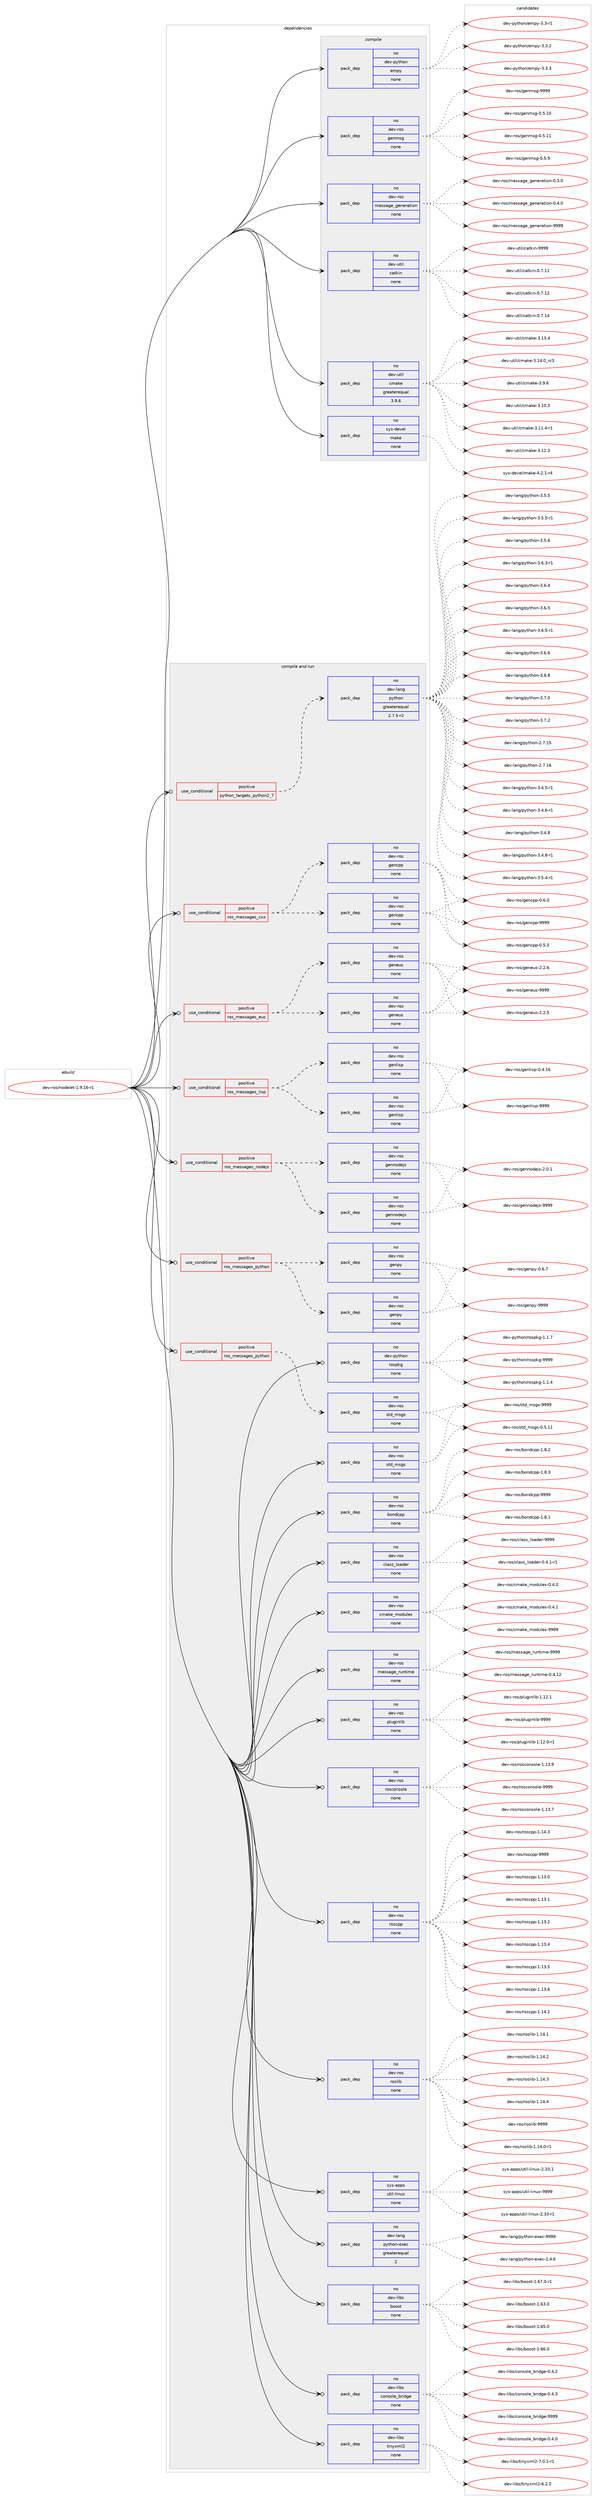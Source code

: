 digraph prolog {

# *************
# Graph options
# *************

newrank=true;
concentrate=true;
compound=true;
graph [rankdir=LR,fontname=Helvetica,fontsize=10,ranksep=1.5];#, ranksep=2.5, nodesep=0.2];
edge  [arrowhead=vee];
node  [fontname=Helvetica,fontsize=10];

# **********
# The ebuild
# **********

subgraph cluster_leftcol {
color=gray;
rank=same;
label=<<i>ebuild</i>>;
id [label="dev-ros/nodelet-1.9.16-r1", color=red, width=4, href="../dev-ros/nodelet-1.9.16-r1.svg"];
}

# ****************
# The dependencies
# ****************

subgraph cluster_midcol {
color=gray;
label=<<i>dependencies</i>>;
subgraph cluster_compile {
fillcolor="#eeeeee";
style=filled;
label=<<i>compile</i>>;
subgraph pack1048113 {
dependency1460694 [label=<<TABLE BORDER="0" CELLBORDER="1" CELLSPACING="0" CELLPADDING="4" WIDTH="220"><TR><TD ROWSPAN="6" CELLPADDING="30">pack_dep</TD></TR><TR><TD WIDTH="110">no</TD></TR><TR><TD>dev-python</TD></TR><TR><TD>empy</TD></TR><TR><TD>none</TD></TR><TR><TD></TD></TR></TABLE>>, shape=none, color=blue];
}
id:e -> dependency1460694:w [weight=20,style="solid",arrowhead="vee"];
subgraph pack1048114 {
dependency1460695 [label=<<TABLE BORDER="0" CELLBORDER="1" CELLSPACING="0" CELLPADDING="4" WIDTH="220"><TR><TD ROWSPAN="6" CELLPADDING="30">pack_dep</TD></TR><TR><TD WIDTH="110">no</TD></TR><TR><TD>dev-ros</TD></TR><TR><TD>genmsg</TD></TR><TR><TD>none</TD></TR><TR><TD></TD></TR></TABLE>>, shape=none, color=blue];
}
id:e -> dependency1460695:w [weight=20,style="solid",arrowhead="vee"];
subgraph pack1048115 {
dependency1460696 [label=<<TABLE BORDER="0" CELLBORDER="1" CELLSPACING="0" CELLPADDING="4" WIDTH="220"><TR><TD ROWSPAN="6" CELLPADDING="30">pack_dep</TD></TR><TR><TD WIDTH="110">no</TD></TR><TR><TD>dev-ros</TD></TR><TR><TD>message_generation</TD></TR><TR><TD>none</TD></TR><TR><TD></TD></TR></TABLE>>, shape=none, color=blue];
}
id:e -> dependency1460696:w [weight=20,style="solid",arrowhead="vee"];
subgraph pack1048116 {
dependency1460697 [label=<<TABLE BORDER="0" CELLBORDER="1" CELLSPACING="0" CELLPADDING="4" WIDTH="220"><TR><TD ROWSPAN="6" CELLPADDING="30">pack_dep</TD></TR><TR><TD WIDTH="110">no</TD></TR><TR><TD>dev-util</TD></TR><TR><TD>catkin</TD></TR><TR><TD>none</TD></TR><TR><TD></TD></TR></TABLE>>, shape=none, color=blue];
}
id:e -> dependency1460697:w [weight=20,style="solid",arrowhead="vee"];
subgraph pack1048117 {
dependency1460698 [label=<<TABLE BORDER="0" CELLBORDER="1" CELLSPACING="0" CELLPADDING="4" WIDTH="220"><TR><TD ROWSPAN="6" CELLPADDING="30">pack_dep</TD></TR><TR><TD WIDTH="110">no</TD></TR><TR><TD>dev-util</TD></TR><TR><TD>cmake</TD></TR><TR><TD>greaterequal</TD></TR><TR><TD>3.9.6</TD></TR></TABLE>>, shape=none, color=blue];
}
id:e -> dependency1460698:w [weight=20,style="solid",arrowhead="vee"];
subgraph pack1048118 {
dependency1460699 [label=<<TABLE BORDER="0" CELLBORDER="1" CELLSPACING="0" CELLPADDING="4" WIDTH="220"><TR><TD ROWSPAN="6" CELLPADDING="30">pack_dep</TD></TR><TR><TD WIDTH="110">no</TD></TR><TR><TD>sys-devel</TD></TR><TR><TD>make</TD></TR><TR><TD>none</TD></TR><TR><TD></TD></TR></TABLE>>, shape=none, color=blue];
}
id:e -> dependency1460699:w [weight=20,style="solid",arrowhead="vee"];
}
subgraph cluster_compileandrun {
fillcolor="#eeeeee";
style=filled;
label=<<i>compile and run</i>>;
subgraph cond389191 {
dependency1460700 [label=<<TABLE BORDER="0" CELLBORDER="1" CELLSPACING="0" CELLPADDING="4"><TR><TD ROWSPAN="3" CELLPADDING="10">use_conditional</TD></TR><TR><TD>positive</TD></TR><TR><TD>python_targets_python2_7</TD></TR></TABLE>>, shape=none, color=red];
subgraph pack1048119 {
dependency1460701 [label=<<TABLE BORDER="0" CELLBORDER="1" CELLSPACING="0" CELLPADDING="4" WIDTH="220"><TR><TD ROWSPAN="6" CELLPADDING="30">pack_dep</TD></TR><TR><TD WIDTH="110">no</TD></TR><TR><TD>dev-lang</TD></TR><TR><TD>python</TD></TR><TR><TD>greaterequal</TD></TR><TR><TD>2.7.5-r2</TD></TR></TABLE>>, shape=none, color=blue];
}
dependency1460700:e -> dependency1460701:w [weight=20,style="dashed",arrowhead="vee"];
}
id:e -> dependency1460700:w [weight=20,style="solid",arrowhead="odotvee"];
subgraph cond389192 {
dependency1460702 [label=<<TABLE BORDER="0" CELLBORDER="1" CELLSPACING="0" CELLPADDING="4"><TR><TD ROWSPAN="3" CELLPADDING="10">use_conditional</TD></TR><TR><TD>positive</TD></TR><TR><TD>ros_messages_cxx</TD></TR></TABLE>>, shape=none, color=red];
subgraph pack1048120 {
dependency1460703 [label=<<TABLE BORDER="0" CELLBORDER="1" CELLSPACING="0" CELLPADDING="4" WIDTH="220"><TR><TD ROWSPAN="6" CELLPADDING="30">pack_dep</TD></TR><TR><TD WIDTH="110">no</TD></TR><TR><TD>dev-ros</TD></TR><TR><TD>gencpp</TD></TR><TR><TD>none</TD></TR><TR><TD></TD></TR></TABLE>>, shape=none, color=blue];
}
dependency1460702:e -> dependency1460703:w [weight=20,style="dashed",arrowhead="vee"];
subgraph pack1048121 {
dependency1460704 [label=<<TABLE BORDER="0" CELLBORDER="1" CELLSPACING="0" CELLPADDING="4" WIDTH="220"><TR><TD ROWSPAN="6" CELLPADDING="30">pack_dep</TD></TR><TR><TD WIDTH="110">no</TD></TR><TR><TD>dev-ros</TD></TR><TR><TD>gencpp</TD></TR><TR><TD>none</TD></TR><TR><TD></TD></TR></TABLE>>, shape=none, color=blue];
}
dependency1460702:e -> dependency1460704:w [weight=20,style="dashed",arrowhead="vee"];
}
id:e -> dependency1460702:w [weight=20,style="solid",arrowhead="odotvee"];
subgraph cond389193 {
dependency1460705 [label=<<TABLE BORDER="0" CELLBORDER="1" CELLSPACING="0" CELLPADDING="4"><TR><TD ROWSPAN="3" CELLPADDING="10">use_conditional</TD></TR><TR><TD>positive</TD></TR><TR><TD>ros_messages_eus</TD></TR></TABLE>>, shape=none, color=red];
subgraph pack1048122 {
dependency1460706 [label=<<TABLE BORDER="0" CELLBORDER="1" CELLSPACING="0" CELLPADDING="4" WIDTH="220"><TR><TD ROWSPAN="6" CELLPADDING="30">pack_dep</TD></TR><TR><TD WIDTH="110">no</TD></TR><TR><TD>dev-ros</TD></TR><TR><TD>geneus</TD></TR><TR><TD>none</TD></TR><TR><TD></TD></TR></TABLE>>, shape=none, color=blue];
}
dependency1460705:e -> dependency1460706:w [weight=20,style="dashed",arrowhead="vee"];
subgraph pack1048123 {
dependency1460707 [label=<<TABLE BORDER="0" CELLBORDER="1" CELLSPACING="0" CELLPADDING="4" WIDTH="220"><TR><TD ROWSPAN="6" CELLPADDING="30">pack_dep</TD></TR><TR><TD WIDTH="110">no</TD></TR><TR><TD>dev-ros</TD></TR><TR><TD>geneus</TD></TR><TR><TD>none</TD></TR><TR><TD></TD></TR></TABLE>>, shape=none, color=blue];
}
dependency1460705:e -> dependency1460707:w [weight=20,style="dashed",arrowhead="vee"];
}
id:e -> dependency1460705:w [weight=20,style="solid",arrowhead="odotvee"];
subgraph cond389194 {
dependency1460708 [label=<<TABLE BORDER="0" CELLBORDER="1" CELLSPACING="0" CELLPADDING="4"><TR><TD ROWSPAN="3" CELLPADDING="10">use_conditional</TD></TR><TR><TD>positive</TD></TR><TR><TD>ros_messages_lisp</TD></TR></TABLE>>, shape=none, color=red];
subgraph pack1048124 {
dependency1460709 [label=<<TABLE BORDER="0" CELLBORDER="1" CELLSPACING="0" CELLPADDING="4" WIDTH="220"><TR><TD ROWSPAN="6" CELLPADDING="30">pack_dep</TD></TR><TR><TD WIDTH="110">no</TD></TR><TR><TD>dev-ros</TD></TR><TR><TD>genlisp</TD></TR><TR><TD>none</TD></TR><TR><TD></TD></TR></TABLE>>, shape=none, color=blue];
}
dependency1460708:e -> dependency1460709:w [weight=20,style="dashed",arrowhead="vee"];
subgraph pack1048125 {
dependency1460710 [label=<<TABLE BORDER="0" CELLBORDER="1" CELLSPACING="0" CELLPADDING="4" WIDTH="220"><TR><TD ROWSPAN="6" CELLPADDING="30">pack_dep</TD></TR><TR><TD WIDTH="110">no</TD></TR><TR><TD>dev-ros</TD></TR><TR><TD>genlisp</TD></TR><TR><TD>none</TD></TR><TR><TD></TD></TR></TABLE>>, shape=none, color=blue];
}
dependency1460708:e -> dependency1460710:w [weight=20,style="dashed",arrowhead="vee"];
}
id:e -> dependency1460708:w [weight=20,style="solid",arrowhead="odotvee"];
subgraph cond389195 {
dependency1460711 [label=<<TABLE BORDER="0" CELLBORDER="1" CELLSPACING="0" CELLPADDING="4"><TR><TD ROWSPAN="3" CELLPADDING="10">use_conditional</TD></TR><TR><TD>positive</TD></TR><TR><TD>ros_messages_nodejs</TD></TR></TABLE>>, shape=none, color=red];
subgraph pack1048126 {
dependency1460712 [label=<<TABLE BORDER="0" CELLBORDER="1" CELLSPACING="0" CELLPADDING="4" WIDTH="220"><TR><TD ROWSPAN="6" CELLPADDING="30">pack_dep</TD></TR><TR><TD WIDTH="110">no</TD></TR><TR><TD>dev-ros</TD></TR><TR><TD>gennodejs</TD></TR><TR><TD>none</TD></TR><TR><TD></TD></TR></TABLE>>, shape=none, color=blue];
}
dependency1460711:e -> dependency1460712:w [weight=20,style="dashed",arrowhead="vee"];
subgraph pack1048127 {
dependency1460713 [label=<<TABLE BORDER="0" CELLBORDER="1" CELLSPACING="0" CELLPADDING="4" WIDTH="220"><TR><TD ROWSPAN="6" CELLPADDING="30">pack_dep</TD></TR><TR><TD WIDTH="110">no</TD></TR><TR><TD>dev-ros</TD></TR><TR><TD>gennodejs</TD></TR><TR><TD>none</TD></TR><TR><TD></TD></TR></TABLE>>, shape=none, color=blue];
}
dependency1460711:e -> dependency1460713:w [weight=20,style="dashed",arrowhead="vee"];
}
id:e -> dependency1460711:w [weight=20,style="solid",arrowhead="odotvee"];
subgraph cond389196 {
dependency1460714 [label=<<TABLE BORDER="0" CELLBORDER="1" CELLSPACING="0" CELLPADDING="4"><TR><TD ROWSPAN="3" CELLPADDING="10">use_conditional</TD></TR><TR><TD>positive</TD></TR><TR><TD>ros_messages_python</TD></TR></TABLE>>, shape=none, color=red];
subgraph pack1048128 {
dependency1460715 [label=<<TABLE BORDER="0" CELLBORDER="1" CELLSPACING="0" CELLPADDING="4" WIDTH="220"><TR><TD ROWSPAN="6" CELLPADDING="30">pack_dep</TD></TR><TR><TD WIDTH="110">no</TD></TR><TR><TD>dev-ros</TD></TR><TR><TD>genpy</TD></TR><TR><TD>none</TD></TR><TR><TD></TD></TR></TABLE>>, shape=none, color=blue];
}
dependency1460714:e -> dependency1460715:w [weight=20,style="dashed",arrowhead="vee"];
subgraph pack1048129 {
dependency1460716 [label=<<TABLE BORDER="0" CELLBORDER="1" CELLSPACING="0" CELLPADDING="4" WIDTH="220"><TR><TD ROWSPAN="6" CELLPADDING="30">pack_dep</TD></TR><TR><TD WIDTH="110">no</TD></TR><TR><TD>dev-ros</TD></TR><TR><TD>genpy</TD></TR><TR><TD>none</TD></TR><TR><TD></TD></TR></TABLE>>, shape=none, color=blue];
}
dependency1460714:e -> dependency1460716:w [weight=20,style="dashed",arrowhead="vee"];
}
id:e -> dependency1460714:w [weight=20,style="solid",arrowhead="odotvee"];
subgraph cond389197 {
dependency1460717 [label=<<TABLE BORDER="0" CELLBORDER="1" CELLSPACING="0" CELLPADDING="4"><TR><TD ROWSPAN="3" CELLPADDING="10">use_conditional</TD></TR><TR><TD>positive</TD></TR><TR><TD>ros_messages_python</TD></TR></TABLE>>, shape=none, color=red];
subgraph pack1048130 {
dependency1460718 [label=<<TABLE BORDER="0" CELLBORDER="1" CELLSPACING="0" CELLPADDING="4" WIDTH="220"><TR><TD ROWSPAN="6" CELLPADDING="30">pack_dep</TD></TR><TR><TD WIDTH="110">no</TD></TR><TR><TD>dev-ros</TD></TR><TR><TD>std_msgs</TD></TR><TR><TD>none</TD></TR><TR><TD></TD></TR></TABLE>>, shape=none, color=blue];
}
dependency1460717:e -> dependency1460718:w [weight=20,style="dashed",arrowhead="vee"];
}
id:e -> dependency1460717:w [weight=20,style="solid",arrowhead="odotvee"];
subgraph pack1048131 {
dependency1460719 [label=<<TABLE BORDER="0" CELLBORDER="1" CELLSPACING="0" CELLPADDING="4" WIDTH="220"><TR><TD ROWSPAN="6" CELLPADDING="30">pack_dep</TD></TR><TR><TD WIDTH="110">no</TD></TR><TR><TD>dev-lang</TD></TR><TR><TD>python-exec</TD></TR><TR><TD>greaterequal</TD></TR><TR><TD>2</TD></TR></TABLE>>, shape=none, color=blue];
}
id:e -> dependency1460719:w [weight=20,style="solid",arrowhead="odotvee"];
subgraph pack1048132 {
dependency1460720 [label=<<TABLE BORDER="0" CELLBORDER="1" CELLSPACING="0" CELLPADDING="4" WIDTH="220"><TR><TD ROWSPAN="6" CELLPADDING="30">pack_dep</TD></TR><TR><TD WIDTH="110">no</TD></TR><TR><TD>dev-libs</TD></TR><TR><TD>boost</TD></TR><TR><TD>none</TD></TR><TR><TD></TD></TR></TABLE>>, shape=none, color=blue];
}
id:e -> dependency1460720:w [weight=20,style="solid",arrowhead="odotvee"];
subgraph pack1048133 {
dependency1460721 [label=<<TABLE BORDER="0" CELLBORDER="1" CELLSPACING="0" CELLPADDING="4" WIDTH="220"><TR><TD ROWSPAN="6" CELLPADDING="30">pack_dep</TD></TR><TR><TD WIDTH="110">no</TD></TR><TR><TD>dev-libs</TD></TR><TR><TD>console_bridge</TD></TR><TR><TD>none</TD></TR><TR><TD></TD></TR></TABLE>>, shape=none, color=blue];
}
id:e -> dependency1460721:w [weight=20,style="solid",arrowhead="odotvee"];
subgraph pack1048134 {
dependency1460722 [label=<<TABLE BORDER="0" CELLBORDER="1" CELLSPACING="0" CELLPADDING="4" WIDTH="220"><TR><TD ROWSPAN="6" CELLPADDING="30">pack_dep</TD></TR><TR><TD WIDTH="110">no</TD></TR><TR><TD>dev-libs</TD></TR><TR><TD>tinyxml2</TD></TR><TR><TD>none</TD></TR><TR><TD></TD></TR></TABLE>>, shape=none, color=blue];
}
id:e -> dependency1460722:w [weight=20,style="solid",arrowhead="odotvee"];
subgraph pack1048135 {
dependency1460723 [label=<<TABLE BORDER="0" CELLBORDER="1" CELLSPACING="0" CELLPADDING="4" WIDTH="220"><TR><TD ROWSPAN="6" CELLPADDING="30">pack_dep</TD></TR><TR><TD WIDTH="110">no</TD></TR><TR><TD>dev-python</TD></TR><TR><TD>rospkg</TD></TR><TR><TD>none</TD></TR><TR><TD></TD></TR></TABLE>>, shape=none, color=blue];
}
id:e -> dependency1460723:w [weight=20,style="solid",arrowhead="odotvee"];
subgraph pack1048136 {
dependency1460724 [label=<<TABLE BORDER="0" CELLBORDER="1" CELLSPACING="0" CELLPADDING="4" WIDTH="220"><TR><TD ROWSPAN="6" CELLPADDING="30">pack_dep</TD></TR><TR><TD WIDTH="110">no</TD></TR><TR><TD>dev-ros</TD></TR><TR><TD>bondcpp</TD></TR><TR><TD>none</TD></TR><TR><TD></TD></TR></TABLE>>, shape=none, color=blue];
}
id:e -> dependency1460724:w [weight=20,style="solid",arrowhead="odotvee"];
subgraph pack1048137 {
dependency1460725 [label=<<TABLE BORDER="0" CELLBORDER="1" CELLSPACING="0" CELLPADDING="4" WIDTH="220"><TR><TD ROWSPAN="6" CELLPADDING="30">pack_dep</TD></TR><TR><TD WIDTH="110">no</TD></TR><TR><TD>dev-ros</TD></TR><TR><TD>class_loader</TD></TR><TR><TD>none</TD></TR><TR><TD></TD></TR></TABLE>>, shape=none, color=blue];
}
id:e -> dependency1460725:w [weight=20,style="solid",arrowhead="odotvee"];
subgraph pack1048138 {
dependency1460726 [label=<<TABLE BORDER="0" CELLBORDER="1" CELLSPACING="0" CELLPADDING="4" WIDTH="220"><TR><TD ROWSPAN="6" CELLPADDING="30">pack_dep</TD></TR><TR><TD WIDTH="110">no</TD></TR><TR><TD>dev-ros</TD></TR><TR><TD>cmake_modules</TD></TR><TR><TD>none</TD></TR><TR><TD></TD></TR></TABLE>>, shape=none, color=blue];
}
id:e -> dependency1460726:w [weight=20,style="solid",arrowhead="odotvee"];
subgraph pack1048139 {
dependency1460727 [label=<<TABLE BORDER="0" CELLBORDER="1" CELLSPACING="0" CELLPADDING="4" WIDTH="220"><TR><TD ROWSPAN="6" CELLPADDING="30">pack_dep</TD></TR><TR><TD WIDTH="110">no</TD></TR><TR><TD>dev-ros</TD></TR><TR><TD>message_runtime</TD></TR><TR><TD>none</TD></TR><TR><TD></TD></TR></TABLE>>, shape=none, color=blue];
}
id:e -> dependency1460727:w [weight=20,style="solid",arrowhead="odotvee"];
subgraph pack1048140 {
dependency1460728 [label=<<TABLE BORDER="0" CELLBORDER="1" CELLSPACING="0" CELLPADDING="4" WIDTH="220"><TR><TD ROWSPAN="6" CELLPADDING="30">pack_dep</TD></TR><TR><TD WIDTH="110">no</TD></TR><TR><TD>dev-ros</TD></TR><TR><TD>pluginlib</TD></TR><TR><TD>none</TD></TR><TR><TD></TD></TR></TABLE>>, shape=none, color=blue];
}
id:e -> dependency1460728:w [weight=20,style="solid",arrowhead="odotvee"];
subgraph pack1048141 {
dependency1460729 [label=<<TABLE BORDER="0" CELLBORDER="1" CELLSPACING="0" CELLPADDING="4" WIDTH="220"><TR><TD ROWSPAN="6" CELLPADDING="30">pack_dep</TD></TR><TR><TD WIDTH="110">no</TD></TR><TR><TD>dev-ros</TD></TR><TR><TD>rosconsole</TD></TR><TR><TD>none</TD></TR><TR><TD></TD></TR></TABLE>>, shape=none, color=blue];
}
id:e -> dependency1460729:w [weight=20,style="solid",arrowhead="odotvee"];
subgraph pack1048142 {
dependency1460730 [label=<<TABLE BORDER="0" CELLBORDER="1" CELLSPACING="0" CELLPADDING="4" WIDTH="220"><TR><TD ROWSPAN="6" CELLPADDING="30">pack_dep</TD></TR><TR><TD WIDTH="110">no</TD></TR><TR><TD>dev-ros</TD></TR><TR><TD>roscpp</TD></TR><TR><TD>none</TD></TR><TR><TD></TD></TR></TABLE>>, shape=none, color=blue];
}
id:e -> dependency1460730:w [weight=20,style="solid",arrowhead="odotvee"];
subgraph pack1048143 {
dependency1460731 [label=<<TABLE BORDER="0" CELLBORDER="1" CELLSPACING="0" CELLPADDING="4" WIDTH="220"><TR><TD ROWSPAN="6" CELLPADDING="30">pack_dep</TD></TR><TR><TD WIDTH="110">no</TD></TR><TR><TD>dev-ros</TD></TR><TR><TD>roslib</TD></TR><TR><TD>none</TD></TR><TR><TD></TD></TR></TABLE>>, shape=none, color=blue];
}
id:e -> dependency1460731:w [weight=20,style="solid",arrowhead="odotvee"];
subgraph pack1048144 {
dependency1460732 [label=<<TABLE BORDER="0" CELLBORDER="1" CELLSPACING="0" CELLPADDING="4" WIDTH="220"><TR><TD ROWSPAN="6" CELLPADDING="30">pack_dep</TD></TR><TR><TD WIDTH="110">no</TD></TR><TR><TD>dev-ros</TD></TR><TR><TD>std_msgs</TD></TR><TR><TD>none</TD></TR><TR><TD></TD></TR></TABLE>>, shape=none, color=blue];
}
id:e -> dependency1460732:w [weight=20,style="solid",arrowhead="odotvee"];
subgraph pack1048145 {
dependency1460733 [label=<<TABLE BORDER="0" CELLBORDER="1" CELLSPACING="0" CELLPADDING="4" WIDTH="220"><TR><TD ROWSPAN="6" CELLPADDING="30">pack_dep</TD></TR><TR><TD WIDTH="110">no</TD></TR><TR><TD>sys-apps</TD></TR><TR><TD>util-linux</TD></TR><TR><TD>none</TD></TR><TR><TD></TD></TR></TABLE>>, shape=none, color=blue];
}
id:e -> dependency1460733:w [weight=20,style="solid",arrowhead="odotvee"];
}
subgraph cluster_run {
fillcolor="#eeeeee";
style=filled;
label=<<i>run</i>>;
}
}

# **************
# The candidates
# **************

subgraph cluster_choices {
rank=same;
color=gray;
label=<<i>candidates</i>>;

subgraph choice1048113 {
color=black;
nodesep=1;
choice1001011184511212111610411111047101109112121455146514511449 [label="dev-python/empy-3.3-r1", color=red, width=4,href="../dev-python/empy-3.3-r1.svg"];
choice1001011184511212111610411111047101109112121455146514650 [label="dev-python/empy-3.3.2", color=red, width=4,href="../dev-python/empy-3.3.2.svg"];
choice1001011184511212111610411111047101109112121455146514651 [label="dev-python/empy-3.3.3", color=red, width=4,href="../dev-python/empy-3.3.3.svg"];
dependency1460694:e -> choice1001011184511212111610411111047101109112121455146514511449:w [style=dotted,weight="100"];
dependency1460694:e -> choice1001011184511212111610411111047101109112121455146514650:w [style=dotted,weight="100"];
dependency1460694:e -> choice1001011184511212111610411111047101109112121455146514651:w [style=dotted,weight="100"];
}
subgraph choice1048114 {
color=black;
nodesep=1;
choice100101118451141111154710310111010911510345484653464948 [label="dev-ros/genmsg-0.5.10", color=red, width=4,href="../dev-ros/genmsg-0.5.10.svg"];
choice100101118451141111154710310111010911510345484653464949 [label="dev-ros/genmsg-0.5.11", color=red, width=4,href="../dev-ros/genmsg-0.5.11.svg"];
choice1001011184511411111547103101110109115103454846534657 [label="dev-ros/genmsg-0.5.9", color=red, width=4,href="../dev-ros/genmsg-0.5.9.svg"];
choice10010111845114111115471031011101091151034557575757 [label="dev-ros/genmsg-9999", color=red, width=4,href="../dev-ros/genmsg-9999.svg"];
dependency1460695:e -> choice100101118451141111154710310111010911510345484653464948:w [style=dotted,weight="100"];
dependency1460695:e -> choice100101118451141111154710310111010911510345484653464949:w [style=dotted,weight="100"];
dependency1460695:e -> choice1001011184511411111547103101110109115103454846534657:w [style=dotted,weight="100"];
dependency1460695:e -> choice10010111845114111115471031011101091151034557575757:w [style=dotted,weight="100"];
}
subgraph choice1048115 {
color=black;
nodesep=1;
choice1001011184511411111547109101115115971031019510310111010111497116105111110454846514648 [label="dev-ros/message_generation-0.3.0", color=red, width=4,href="../dev-ros/message_generation-0.3.0.svg"];
choice1001011184511411111547109101115115971031019510310111010111497116105111110454846524648 [label="dev-ros/message_generation-0.4.0", color=red, width=4,href="../dev-ros/message_generation-0.4.0.svg"];
choice10010111845114111115471091011151159710310195103101110101114971161051111104557575757 [label="dev-ros/message_generation-9999", color=red, width=4,href="../dev-ros/message_generation-9999.svg"];
dependency1460696:e -> choice1001011184511411111547109101115115971031019510310111010111497116105111110454846514648:w [style=dotted,weight="100"];
dependency1460696:e -> choice1001011184511411111547109101115115971031019510310111010111497116105111110454846524648:w [style=dotted,weight="100"];
dependency1460696:e -> choice10010111845114111115471091011151159710310195103101110101114971161051111104557575757:w [style=dotted,weight="100"];
}
subgraph choice1048116 {
color=black;
nodesep=1;
choice1001011184511711610510847999711610710511045484655464949 [label="dev-util/catkin-0.7.11", color=red, width=4,href="../dev-util/catkin-0.7.11.svg"];
choice1001011184511711610510847999711610710511045484655464950 [label="dev-util/catkin-0.7.12", color=red, width=4,href="../dev-util/catkin-0.7.12.svg"];
choice1001011184511711610510847999711610710511045484655464952 [label="dev-util/catkin-0.7.14", color=red, width=4,href="../dev-util/catkin-0.7.14.svg"];
choice100101118451171161051084799971161071051104557575757 [label="dev-util/catkin-9999", color=red, width=4,href="../dev-util/catkin-9999.svg"];
dependency1460697:e -> choice1001011184511711610510847999711610710511045484655464949:w [style=dotted,weight="100"];
dependency1460697:e -> choice1001011184511711610510847999711610710511045484655464950:w [style=dotted,weight="100"];
dependency1460697:e -> choice1001011184511711610510847999711610710511045484655464952:w [style=dotted,weight="100"];
dependency1460697:e -> choice100101118451171161051084799971161071051104557575757:w [style=dotted,weight="100"];
}
subgraph choice1048117 {
color=black;
nodesep=1;
choice1001011184511711610510847991099710710145514649484651 [label="dev-util/cmake-3.10.3", color=red, width=4,href="../dev-util/cmake-3.10.3.svg"];
choice10010111845117116105108479910997107101455146494946524511449 [label="dev-util/cmake-3.11.4-r1", color=red, width=4,href="../dev-util/cmake-3.11.4-r1.svg"];
choice1001011184511711610510847991099710710145514649504651 [label="dev-util/cmake-3.12.3", color=red, width=4,href="../dev-util/cmake-3.12.3.svg"];
choice1001011184511711610510847991099710710145514649514652 [label="dev-util/cmake-3.13.4", color=red, width=4,href="../dev-util/cmake-3.13.4.svg"];
choice1001011184511711610510847991099710710145514649524648951149951 [label="dev-util/cmake-3.14.0_rc3", color=red, width=4,href="../dev-util/cmake-3.14.0_rc3.svg"];
choice10010111845117116105108479910997107101455146574654 [label="dev-util/cmake-3.9.6", color=red, width=4,href="../dev-util/cmake-3.9.6.svg"];
dependency1460698:e -> choice1001011184511711610510847991099710710145514649484651:w [style=dotted,weight="100"];
dependency1460698:e -> choice10010111845117116105108479910997107101455146494946524511449:w [style=dotted,weight="100"];
dependency1460698:e -> choice1001011184511711610510847991099710710145514649504651:w [style=dotted,weight="100"];
dependency1460698:e -> choice1001011184511711610510847991099710710145514649514652:w [style=dotted,weight="100"];
dependency1460698:e -> choice1001011184511711610510847991099710710145514649524648951149951:w [style=dotted,weight="100"];
dependency1460698:e -> choice10010111845117116105108479910997107101455146574654:w [style=dotted,weight="100"];
}
subgraph choice1048118 {
color=black;
nodesep=1;
choice1151211154510010111810110847109971071014552465046494511452 [label="sys-devel/make-4.2.1-r4", color=red, width=4,href="../sys-devel/make-4.2.1-r4.svg"];
dependency1460699:e -> choice1151211154510010111810110847109971071014552465046494511452:w [style=dotted,weight="100"];
}
subgraph choice1048119 {
color=black;
nodesep=1;
choice10010111845108971101034711212111610411111045504655464953 [label="dev-lang/python-2.7.15", color=red, width=4,href="../dev-lang/python-2.7.15.svg"];
choice10010111845108971101034711212111610411111045504655464954 [label="dev-lang/python-2.7.16", color=red, width=4,href="../dev-lang/python-2.7.16.svg"];
choice1001011184510897110103471121211161041111104551465246534511449 [label="dev-lang/python-3.4.5-r1", color=red, width=4,href="../dev-lang/python-3.4.5-r1.svg"];
choice1001011184510897110103471121211161041111104551465246544511449 [label="dev-lang/python-3.4.6-r1", color=red, width=4,href="../dev-lang/python-3.4.6-r1.svg"];
choice100101118451089711010347112121116104111110455146524656 [label="dev-lang/python-3.4.8", color=red, width=4,href="../dev-lang/python-3.4.8.svg"];
choice1001011184510897110103471121211161041111104551465246564511449 [label="dev-lang/python-3.4.8-r1", color=red, width=4,href="../dev-lang/python-3.4.8-r1.svg"];
choice1001011184510897110103471121211161041111104551465346524511449 [label="dev-lang/python-3.5.4-r1", color=red, width=4,href="../dev-lang/python-3.5.4-r1.svg"];
choice100101118451089711010347112121116104111110455146534653 [label="dev-lang/python-3.5.5", color=red, width=4,href="../dev-lang/python-3.5.5.svg"];
choice1001011184510897110103471121211161041111104551465346534511449 [label="dev-lang/python-3.5.5-r1", color=red, width=4,href="../dev-lang/python-3.5.5-r1.svg"];
choice100101118451089711010347112121116104111110455146534654 [label="dev-lang/python-3.5.6", color=red, width=4,href="../dev-lang/python-3.5.6.svg"];
choice1001011184510897110103471121211161041111104551465446514511449 [label="dev-lang/python-3.6.3-r1", color=red, width=4,href="../dev-lang/python-3.6.3-r1.svg"];
choice100101118451089711010347112121116104111110455146544652 [label="dev-lang/python-3.6.4", color=red, width=4,href="../dev-lang/python-3.6.4.svg"];
choice100101118451089711010347112121116104111110455146544653 [label="dev-lang/python-3.6.5", color=red, width=4,href="../dev-lang/python-3.6.5.svg"];
choice1001011184510897110103471121211161041111104551465446534511449 [label="dev-lang/python-3.6.5-r1", color=red, width=4,href="../dev-lang/python-3.6.5-r1.svg"];
choice100101118451089711010347112121116104111110455146544654 [label="dev-lang/python-3.6.6", color=red, width=4,href="../dev-lang/python-3.6.6.svg"];
choice100101118451089711010347112121116104111110455146544656 [label="dev-lang/python-3.6.8", color=red, width=4,href="../dev-lang/python-3.6.8.svg"];
choice100101118451089711010347112121116104111110455146554648 [label="dev-lang/python-3.7.0", color=red, width=4,href="../dev-lang/python-3.7.0.svg"];
choice100101118451089711010347112121116104111110455146554650 [label="dev-lang/python-3.7.2", color=red, width=4,href="../dev-lang/python-3.7.2.svg"];
dependency1460701:e -> choice10010111845108971101034711212111610411111045504655464953:w [style=dotted,weight="100"];
dependency1460701:e -> choice10010111845108971101034711212111610411111045504655464954:w [style=dotted,weight="100"];
dependency1460701:e -> choice1001011184510897110103471121211161041111104551465246534511449:w [style=dotted,weight="100"];
dependency1460701:e -> choice1001011184510897110103471121211161041111104551465246544511449:w [style=dotted,weight="100"];
dependency1460701:e -> choice100101118451089711010347112121116104111110455146524656:w [style=dotted,weight="100"];
dependency1460701:e -> choice1001011184510897110103471121211161041111104551465246564511449:w [style=dotted,weight="100"];
dependency1460701:e -> choice1001011184510897110103471121211161041111104551465346524511449:w [style=dotted,weight="100"];
dependency1460701:e -> choice100101118451089711010347112121116104111110455146534653:w [style=dotted,weight="100"];
dependency1460701:e -> choice1001011184510897110103471121211161041111104551465346534511449:w [style=dotted,weight="100"];
dependency1460701:e -> choice100101118451089711010347112121116104111110455146534654:w [style=dotted,weight="100"];
dependency1460701:e -> choice1001011184510897110103471121211161041111104551465446514511449:w [style=dotted,weight="100"];
dependency1460701:e -> choice100101118451089711010347112121116104111110455146544652:w [style=dotted,weight="100"];
dependency1460701:e -> choice100101118451089711010347112121116104111110455146544653:w [style=dotted,weight="100"];
dependency1460701:e -> choice1001011184510897110103471121211161041111104551465446534511449:w [style=dotted,weight="100"];
dependency1460701:e -> choice100101118451089711010347112121116104111110455146544654:w [style=dotted,weight="100"];
dependency1460701:e -> choice100101118451089711010347112121116104111110455146544656:w [style=dotted,weight="100"];
dependency1460701:e -> choice100101118451089711010347112121116104111110455146554648:w [style=dotted,weight="100"];
dependency1460701:e -> choice100101118451089711010347112121116104111110455146554650:w [style=dotted,weight="100"];
}
subgraph choice1048120 {
color=black;
nodesep=1;
choice100101118451141111154710310111099112112454846534653 [label="dev-ros/gencpp-0.5.5", color=red, width=4,href="../dev-ros/gencpp-0.5.5.svg"];
choice100101118451141111154710310111099112112454846544648 [label="dev-ros/gencpp-0.6.0", color=red, width=4,href="../dev-ros/gencpp-0.6.0.svg"];
choice1001011184511411111547103101110991121124557575757 [label="dev-ros/gencpp-9999", color=red, width=4,href="../dev-ros/gencpp-9999.svg"];
dependency1460703:e -> choice100101118451141111154710310111099112112454846534653:w [style=dotted,weight="100"];
dependency1460703:e -> choice100101118451141111154710310111099112112454846544648:w [style=dotted,weight="100"];
dependency1460703:e -> choice1001011184511411111547103101110991121124557575757:w [style=dotted,weight="100"];
}
subgraph choice1048121 {
color=black;
nodesep=1;
choice100101118451141111154710310111099112112454846534653 [label="dev-ros/gencpp-0.5.5", color=red, width=4,href="../dev-ros/gencpp-0.5.5.svg"];
choice100101118451141111154710310111099112112454846544648 [label="dev-ros/gencpp-0.6.0", color=red, width=4,href="../dev-ros/gencpp-0.6.0.svg"];
choice1001011184511411111547103101110991121124557575757 [label="dev-ros/gencpp-9999", color=red, width=4,href="../dev-ros/gencpp-9999.svg"];
dependency1460704:e -> choice100101118451141111154710310111099112112454846534653:w [style=dotted,weight="100"];
dependency1460704:e -> choice100101118451141111154710310111099112112454846544648:w [style=dotted,weight="100"];
dependency1460704:e -> choice1001011184511411111547103101110991121124557575757:w [style=dotted,weight="100"];
}
subgraph choice1048122 {
color=black;
nodesep=1;
choice1001011184511411111547103101110101117115455046504653 [label="dev-ros/geneus-2.2.5", color=red, width=4,href="../dev-ros/geneus-2.2.5.svg"];
choice1001011184511411111547103101110101117115455046504654 [label="dev-ros/geneus-2.2.6", color=red, width=4,href="../dev-ros/geneus-2.2.6.svg"];
choice10010111845114111115471031011101011171154557575757 [label="dev-ros/geneus-9999", color=red, width=4,href="../dev-ros/geneus-9999.svg"];
dependency1460706:e -> choice1001011184511411111547103101110101117115455046504653:w [style=dotted,weight="100"];
dependency1460706:e -> choice1001011184511411111547103101110101117115455046504654:w [style=dotted,weight="100"];
dependency1460706:e -> choice10010111845114111115471031011101011171154557575757:w [style=dotted,weight="100"];
}
subgraph choice1048123 {
color=black;
nodesep=1;
choice1001011184511411111547103101110101117115455046504653 [label="dev-ros/geneus-2.2.5", color=red, width=4,href="../dev-ros/geneus-2.2.5.svg"];
choice1001011184511411111547103101110101117115455046504654 [label="dev-ros/geneus-2.2.6", color=red, width=4,href="../dev-ros/geneus-2.2.6.svg"];
choice10010111845114111115471031011101011171154557575757 [label="dev-ros/geneus-9999", color=red, width=4,href="../dev-ros/geneus-9999.svg"];
dependency1460707:e -> choice1001011184511411111547103101110101117115455046504653:w [style=dotted,weight="100"];
dependency1460707:e -> choice1001011184511411111547103101110101117115455046504654:w [style=dotted,weight="100"];
dependency1460707:e -> choice10010111845114111115471031011101011171154557575757:w [style=dotted,weight="100"];
}
subgraph choice1048124 {
color=black;
nodesep=1;
choice100101118451141111154710310111010810511511245484652464954 [label="dev-ros/genlisp-0.4.16", color=red, width=4,href="../dev-ros/genlisp-0.4.16.svg"];
choice10010111845114111115471031011101081051151124557575757 [label="dev-ros/genlisp-9999", color=red, width=4,href="../dev-ros/genlisp-9999.svg"];
dependency1460709:e -> choice100101118451141111154710310111010810511511245484652464954:w [style=dotted,weight="100"];
dependency1460709:e -> choice10010111845114111115471031011101081051151124557575757:w [style=dotted,weight="100"];
}
subgraph choice1048125 {
color=black;
nodesep=1;
choice100101118451141111154710310111010810511511245484652464954 [label="dev-ros/genlisp-0.4.16", color=red, width=4,href="../dev-ros/genlisp-0.4.16.svg"];
choice10010111845114111115471031011101081051151124557575757 [label="dev-ros/genlisp-9999", color=red, width=4,href="../dev-ros/genlisp-9999.svg"];
dependency1460710:e -> choice100101118451141111154710310111010810511511245484652464954:w [style=dotted,weight="100"];
dependency1460710:e -> choice10010111845114111115471031011101081051151124557575757:w [style=dotted,weight="100"];
}
subgraph choice1048126 {
color=black;
nodesep=1;
choice1001011184511411111547103101110110111100101106115455046484649 [label="dev-ros/gennodejs-2.0.1", color=red, width=4,href="../dev-ros/gennodejs-2.0.1.svg"];
choice10010111845114111115471031011101101111001011061154557575757 [label="dev-ros/gennodejs-9999", color=red, width=4,href="../dev-ros/gennodejs-9999.svg"];
dependency1460712:e -> choice1001011184511411111547103101110110111100101106115455046484649:w [style=dotted,weight="100"];
dependency1460712:e -> choice10010111845114111115471031011101101111001011061154557575757:w [style=dotted,weight="100"];
}
subgraph choice1048127 {
color=black;
nodesep=1;
choice1001011184511411111547103101110110111100101106115455046484649 [label="dev-ros/gennodejs-2.0.1", color=red, width=4,href="../dev-ros/gennodejs-2.0.1.svg"];
choice10010111845114111115471031011101101111001011061154557575757 [label="dev-ros/gennodejs-9999", color=red, width=4,href="../dev-ros/gennodejs-9999.svg"];
dependency1460713:e -> choice1001011184511411111547103101110110111100101106115455046484649:w [style=dotted,weight="100"];
dependency1460713:e -> choice10010111845114111115471031011101101111001011061154557575757:w [style=dotted,weight="100"];
}
subgraph choice1048128 {
color=black;
nodesep=1;
choice1001011184511411111547103101110112121454846544655 [label="dev-ros/genpy-0.6.7", color=red, width=4,href="../dev-ros/genpy-0.6.7.svg"];
choice10010111845114111115471031011101121214557575757 [label="dev-ros/genpy-9999", color=red, width=4,href="../dev-ros/genpy-9999.svg"];
dependency1460715:e -> choice1001011184511411111547103101110112121454846544655:w [style=dotted,weight="100"];
dependency1460715:e -> choice10010111845114111115471031011101121214557575757:w [style=dotted,weight="100"];
}
subgraph choice1048129 {
color=black;
nodesep=1;
choice1001011184511411111547103101110112121454846544655 [label="dev-ros/genpy-0.6.7", color=red, width=4,href="../dev-ros/genpy-0.6.7.svg"];
choice10010111845114111115471031011101121214557575757 [label="dev-ros/genpy-9999", color=red, width=4,href="../dev-ros/genpy-9999.svg"];
dependency1460716:e -> choice1001011184511411111547103101110112121454846544655:w [style=dotted,weight="100"];
dependency1460716:e -> choice10010111845114111115471031011101121214557575757:w [style=dotted,weight="100"];
}
subgraph choice1048130 {
color=black;
nodesep=1;
choice10010111845114111115471151161009510911510311545484653464949 [label="dev-ros/std_msgs-0.5.11", color=red, width=4,href="../dev-ros/std_msgs-0.5.11.svg"];
choice1001011184511411111547115116100951091151031154557575757 [label="dev-ros/std_msgs-9999", color=red, width=4,href="../dev-ros/std_msgs-9999.svg"];
dependency1460718:e -> choice10010111845114111115471151161009510911510311545484653464949:w [style=dotted,weight="100"];
dependency1460718:e -> choice1001011184511411111547115116100951091151031154557575757:w [style=dotted,weight="100"];
}
subgraph choice1048131 {
color=black;
nodesep=1;
choice1001011184510897110103471121211161041111104510112010199455046524654 [label="dev-lang/python-exec-2.4.6", color=red, width=4,href="../dev-lang/python-exec-2.4.6.svg"];
choice10010111845108971101034711212111610411111045101120101994557575757 [label="dev-lang/python-exec-9999", color=red, width=4,href="../dev-lang/python-exec-9999.svg"];
dependency1460719:e -> choice1001011184510897110103471121211161041111104510112010199455046524654:w [style=dotted,weight="100"];
dependency1460719:e -> choice10010111845108971101034711212111610411111045101120101994557575757:w [style=dotted,weight="100"];
}
subgraph choice1048132 {
color=black;
nodesep=1;
choice1001011184510810598115479811111111511645494654514648 [label="dev-libs/boost-1.63.0", color=red, width=4,href="../dev-libs/boost-1.63.0.svg"];
choice1001011184510810598115479811111111511645494654534648 [label="dev-libs/boost-1.65.0", color=red, width=4,href="../dev-libs/boost-1.65.0.svg"];
choice1001011184510810598115479811111111511645494654544648 [label="dev-libs/boost-1.66.0", color=red, width=4,href="../dev-libs/boost-1.66.0.svg"];
choice10010111845108105981154798111111115116454946545546484511449 [label="dev-libs/boost-1.67.0-r1", color=red, width=4,href="../dev-libs/boost-1.67.0-r1.svg"];
dependency1460720:e -> choice1001011184510810598115479811111111511645494654514648:w [style=dotted,weight="100"];
dependency1460720:e -> choice1001011184510810598115479811111111511645494654534648:w [style=dotted,weight="100"];
dependency1460720:e -> choice1001011184510810598115479811111111511645494654544648:w [style=dotted,weight="100"];
dependency1460720:e -> choice10010111845108105981154798111111115116454946545546484511449:w [style=dotted,weight="100"];
}
subgraph choice1048133 {
color=black;
nodesep=1;
choice100101118451081059811547991111101151111081019598114105100103101454846524648 [label="dev-libs/console_bridge-0.4.0", color=red, width=4,href="../dev-libs/console_bridge-0.4.0.svg"];
choice100101118451081059811547991111101151111081019598114105100103101454846524650 [label="dev-libs/console_bridge-0.4.2", color=red, width=4,href="../dev-libs/console_bridge-0.4.2.svg"];
choice100101118451081059811547991111101151111081019598114105100103101454846524651 [label="dev-libs/console_bridge-0.4.3", color=red, width=4,href="../dev-libs/console_bridge-0.4.3.svg"];
choice1001011184510810598115479911111011511110810195981141051001031014557575757 [label="dev-libs/console_bridge-9999", color=red, width=4,href="../dev-libs/console_bridge-9999.svg"];
dependency1460721:e -> choice100101118451081059811547991111101151111081019598114105100103101454846524648:w [style=dotted,weight="100"];
dependency1460721:e -> choice100101118451081059811547991111101151111081019598114105100103101454846524650:w [style=dotted,weight="100"];
dependency1460721:e -> choice100101118451081059811547991111101151111081019598114105100103101454846524651:w [style=dotted,weight="100"];
dependency1460721:e -> choice1001011184510810598115479911111011511110810195981141051001031014557575757:w [style=dotted,weight="100"];
}
subgraph choice1048134 {
color=black;
nodesep=1;
choice10010111845108105981154711610511012112010910850455446504648 [label="dev-libs/tinyxml2-6.2.0", color=red, width=4,href="../dev-libs/tinyxml2-6.2.0.svg"];
choice100101118451081059811547116105110121120109108504555464846494511449 [label="dev-libs/tinyxml2-7.0.1-r1", color=red, width=4,href="../dev-libs/tinyxml2-7.0.1-r1.svg"];
dependency1460722:e -> choice10010111845108105981154711610511012112010910850455446504648:w [style=dotted,weight="100"];
dependency1460722:e -> choice100101118451081059811547116105110121120109108504555464846494511449:w [style=dotted,weight="100"];
}
subgraph choice1048135 {
color=black;
nodesep=1;
choice1001011184511212111610411111047114111115112107103454946494652 [label="dev-python/rospkg-1.1.4", color=red, width=4,href="../dev-python/rospkg-1.1.4.svg"];
choice1001011184511212111610411111047114111115112107103454946494655 [label="dev-python/rospkg-1.1.7", color=red, width=4,href="../dev-python/rospkg-1.1.7.svg"];
choice10010111845112121116104111110471141111151121071034557575757 [label="dev-python/rospkg-9999", color=red, width=4,href="../dev-python/rospkg-9999.svg"];
dependency1460723:e -> choice1001011184511212111610411111047114111115112107103454946494652:w [style=dotted,weight="100"];
dependency1460723:e -> choice1001011184511212111610411111047114111115112107103454946494655:w [style=dotted,weight="100"];
dependency1460723:e -> choice10010111845112121116104111110471141111151121071034557575757:w [style=dotted,weight="100"];
}
subgraph choice1048136 {
color=black;
nodesep=1;
choice10010111845114111115479811111010099112112454946564649 [label="dev-ros/bondcpp-1.8.1", color=red, width=4,href="../dev-ros/bondcpp-1.8.1.svg"];
choice10010111845114111115479811111010099112112454946564650 [label="dev-ros/bondcpp-1.8.2", color=red, width=4,href="../dev-ros/bondcpp-1.8.2.svg"];
choice10010111845114111115479811111010099112112454946564651 [label="dev-ros/bondcpp-1.8.3", color=red, width=4,href="../dev-ros/bondcpp-1.8.3.svg"];
choice100101118451141111154798111110100991121124557575757 [label="dev-ros/bondcpp-9999", color=red, width=4,href="../dev-ros/bondcpp-9999.svg"];
dependency1460724:e -> choice10010111845114111115479811111010099112112454946564649:w [style=dotted,weight="100"];
dependency1460724:e -> choice10010111845114111115479811111010099112112454946564650:w [style=dotted,weight="100"];
dependency1460724:e -> choice10010111845114111115479811111010099112112454946564651:w [style=dotted,weight="100"];
dependency1460724:e -> choice100101118451141111154798111110100991121124557575757:w [style=dotted,weight="100"];
}
subgraph choice1048137 {
color=black;
nodesep=1;
choice1001011184511411111547991089711511595108111971001011144548465246494511449 [label="dev-ros/class_loader-0.4.1-r1", color=red, width=4,href="../dev-ros/class_loader-0.4.1-r1.svg"];
choice1001011184511411111547991089711511595108111971001011144557575757 [label="dev-ros/class_loader-9999", color=red, width=4,href="../dev-ros/class_loader-9999.svg"];
dependency1460725:e -> choice1001011184511411111547991089711511595108111971001011144548465246494511449:w [style=dotted,weight="100"];
dependency1460725:e -> choice1001011184511411111547991089711511595108111971001011144557575757:w [style=dotted,weight="100"];
}
subgraph choice1048138 {
color=black;
nodesep=1;
choice1001011184511411111547991099710710195109111100117108101115454846524648 [label="dev-ros/cmake_modules-0.4.0", color=red, width=4,href="../dev-ros/cmake_modules-0.4.0.svg"];
choice1001011184511411111547991099710710195109111100117108101115454846524649 [label="dev-ros/cmake_modules-0.4.1", color=red, width=4,href="../dev-ros/cmake_modules-0.4.1.svg"];
choice10010111845114111115479910997107101951091111001171081011154557575757 [label="dev-ros/cmake_modules-9999", color=red, width=4,href="../dev-ros/cmake_modules-9999.svg"];
dependency1460726:e -> choice1001011184511411111547991099710710195109111100117108101115454846524648:w [style=dotted,weight="100"];
dependency1460726:e -> choice1001011184511411111547991099710710195109111100117108101115454846524649:w [style=dotted,weight="100"];
dependency1460726:e -> choice10010111845114111115479910997107101951091111001171081011154557575757:w [style=dotted,weight="100"];
}
subgraph choice1048139 {
color=black;
nodesep=1;
choice1001011184511411111547109101115115971031019511411711011610510910145484652464950 [label="dev-ros/message_runtime-0.4.12", color=red, width=4,href="../dev-ros/message_runtime-0.4.12.svg"];
choice100101118451141111154710910111511597103101951141171101161051091014557575757 [label="dev-ros/message_runtime-9999", color=red, width=4,href="../dev-ros/message_runtime-9999.svg"];
dependency1460727:e -> choice1001011184511411111547109101115115971031019511411711011610510910145484652464950:w [style=dotted,weight="100"];
dependency1460727:e -> choice100101118451141111154710910111511597103101951141171101161051091014557575757:w [style=dotted,weight="100"];
}
subgraph choice1048140 {
color=black;
nodesep=1;
choice100101118451141111154711210811710310511010810598454946495046484511449 [label="dev-ros/pluginlib-1.12.0-r1", color=red, width=4,href="../dev-ros/pluginlib-1.12.0-r1.svg"];
choice10010111845114111115471121081171031051101081059845494649504649 [label="dev-ros/pluginlib-1.12.1", color=red, width=4,href="../dev-ros/pluginlib-1.12.1.svg"];
choice1001011184511411111547112108117103105110108105984557575757 [label="dev-ros/pluginlib-9999", color=red, width=4,href="../dev-ros/pluginlib-9999.svg"];
dependency1460728:e -> choice100101118451141111154711210811710310511010810598454946495046484511449:w [style=dotted,weight="100"];
dependency1460728:e -> choice10010111845114111115471121081171031051101081059845494649504649:w [style=dotted,weight="100"];
dependency1460728:e -> choice1001011184511411111547112108117103105110108105984557575757:w [style=dotted,weight="100"];
}
subgraph choice1048141 {
color=black;
nodesep=1;
choice10010111845114111115471141111159911111011511110810145494649514655 [label="dev-ros/rosconsole-1.13.7", color=red, width=4,href="../dev-ros/rosconsole-1.13.7.svg"];
choice10010111845114111115471141111159911111011511110810145494649514657 [label="dev-ros/rosconsole-1.13.9", color=red, width=4,href="../dev-ros/rosconsole-1.13.9.svg"];
choice1001011184511411111547114111115991111101151111081014557575757 [label="dev-ros/rosconsole-9999", color=red, width=4,href="../dev-ros/rosconsole-9999.svg"];
dependency1460729:e -> choice10010111845114111115471141111159911111011511110810145494649514655:w [style=dotted,weight="100"];
dependency1460729:e -> choice10010111845114111115471141111159911111011511110810145494649514657:w [style=dotted,weight="100"];
dependency1460729:e -> choice1001011184511411111547114111115991111101151111081014557575757:w [style=dotted,weight="100"];
}
subgraph choice1048142 {
color=black;
nodesep=1;
choice10010111845114111115471141111159911211245494649514648 [label="dev-ros/roscpp-1.13.0", color=red, width=4,href="../dev-ros/roscpp-1.13.0.svg"];
choice10010111845114111115471141111159911211245494649514649 [label="dev-ros/roscpp-1.13.1", color=red, width=4,href="../dev-ros/roscpp-1.13.1.svg"];
choice10010111845114111115471141111159911211245494649514650 [label="dev-ros/roscpp-1.13.2", color=red, width=4,href="../dev-ros/roscpp-1.13.2.svg"];
choice10010111845114111115471141111159911211245494649514652 [label="dev-ros/roscpp-1.13.4", color=red, width=4,href="../dev-ros/roscpp-1.13.4.svg"];
choice10010111845114111115471141111159911211245494649514653 [label="dev-ros/roscpp-1.13.5", color=red, width=4,href="../dev-ros/roscpp-1.13.5.svg"];
choice10010111845114111115471141111159911211245494649514654 [label="dev-ros/roscpp-1.13.6", color=red, width=4,href="../dev-ros/roscpp-1.13.6.svg"];
choice10010111845114111115471141111159911211245494649524650 [label="dev-ros/roscpp-1.14.2", color=red, width=4,href="../dev-ros/roscpp-1.14.2.svg"];
choice10010111845114111115471141111159911211245494649524651 [label="dev-ros/roscpp-1.14.3", color=red, width=4,href="../dev-ros/roscpp-1.14.3.svg"];
choice1001011184511411111547114111115991121124557575757 [label="dev-ros/roscpp-9999", color=red, width=4,href="../dev-ros/roscpp-9999.svg"];
dependency1460730:e -> choice10010111845114111115471141111159911211245494649514648:w [style=dotted,weight="100"];
dependency1460730:e -> choice10010111845114111115471141111159911211245494649514649:w [style=dotted,weight="100"];
dependency1460730:e -> choice10010111845114111115471141111159911211245494649514650:w [style=dotted,weight="100"];
dependency1460730:e -> choice10010111845114111115471141111159911211245494649514652:w [style=dotted,weight="100"];
dependency1460730:e -> choice10010111845114111115471141111159911211245494649514653:w [style=dotted,weight="100"];
dependency1460730:e -> choice10010111845114111115471141111159911211245494649514654:w [style=dotted,weight="100"];
dependency1460730:e -> choice10010111845114111115471141111159911211245494649524650:w [style=dotted,weight="100"];
dependency1460730:e -> choice10010111845114111115471141111159911211245494649524651:w [style=dotted,weight="100"];
dependency1460730:e -> choice1001011184511411111547114111115991121124557575757:w [style=dotted,weight="100"];
}
subgraph choice1048143 {
color=black;
nodesep=1;
choice100101118451141111154711411111510810598454946495246484511449 [label="dev-ros/roslib-1.14.0-r1", color=red, width=4,href="../dev-ros/roslib-1.14.0-r1.svg"];
choice10010111845114111115471141111151081059845494649524649 [label="dev-ros/roslib-1.14.1", color=red, width=4,href="../dev-ros/roslib-1.14.1.svg"];
choice10010111845114111115471141111151081059845494649524650 [label="dev-ros/roslib-1.14.2", color=red, width=4,href="../dev-ros/roslib-1.14.2.svg"];
choice10010111845114111115471141111151081059845494649524651 [label="dev-ros/roslib-1.14.3", color=red, width=4,href="../dev-ros/roslib-1.14.3.svg"];
choice10010111845114111115471141111151081059845494649524652 [label="dev-ros/roslib-1.14.4", color=red, width=4,href="../dev-ros/roslib-1.14.4.svg"];
choice1001011184511411111547114111115108105984557575757 [label="dev-ros/roslib-9999", color=red, width=4,href="../dev-ros/roslib-9999.svg"];
dependency1460731:e -> choice100101118451141111154711411111510810598454946495246484511449:w [style=dotted,weight="100"];
dependency1460731:e -> choice10010111845114111115471141111151081059845494649524649:w [style=dotted,weight="100"];
dependency1460731:e -> choice10010111845114111115471141111151081059845494649524650:w [style=dotted,weight="100"];
dependency1460731:e -> choice10010111845114111115471141111151081059845494649524651:w [style=dotted,weight="100"];
dependency1460731:e -> choice10010111845114111115471141111151081059845494649524652:w [style=dotted,weight="100"];
dependency1460731:e -> choice1001011184511411111547114111115108105984557575757:w [style=dotted,weight="100"];
}
subgraph choice1048144 {
color=black;
nodesep=1;
choice10010111845114111115471151161009510911510311545484653464949 [label="dev-ros/std_msgs-0.5.11", color=red, width=4,href="../dev-ros/std_msgs-0.5.11.svg"];
choice1001011184511411111547115116100951091151031154557575757 [label="dev-ros/std_msgs-9999", color=red, width=4,href="../dev-ros/std_msgs-9999.svg"];
dependency1460732:e -> choice10010111845114111115471151161009510911510311545484653464949:w [style=dotted,weight="100"];
dependency1460732:e -> choice1001011184511411111547115116100951091151031154557575757:w [style=dotted,weight="100"];
}
subgraph choice1048145 {
color=black;
nodesep=1;
choice1151211154597112112115471171161051084510810511011712045504651514511449 [label="sys-apps/util-linux-2.33-r1", color=red, width=4,href="../sys-apps/util-linux-2.33-r1.svg"];
choice1151211154597112112115471171161051084510810511011712045504651514649 [label="sys-apps/util-linux-2.33.1", color=red, width=4,href="../sys-apps/util-linux-2.33.1.svg"];
choice115121115459711211211547117116105108451081051101171204557575757 [label="sys-apps/util-linux-9999", color=red, width=4,href="../sys-apps/util-linux-9999.svg"];
dependency1460733:e -> choice1151211154597112112115471171161051084510810511011712045504651514511449:w [style=dotted,weight="100"];
dependency1460733:e -> choice1151211154597112112115471171161051084510810511011712045504651514649:w [style=dotted,weight="100"];
dependency1460733:e -> choice115121115459711211211547117116105108451081051101171204557575757:w [style=dotted,weight="100"];
}
}

}
